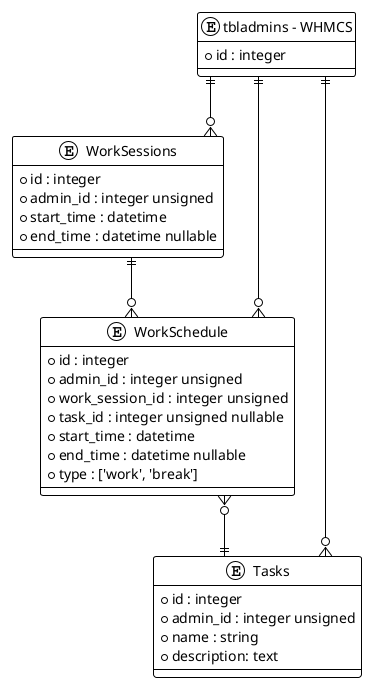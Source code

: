 @startuml

!theme plain
skinparam linetype ortho

entity "tbladmins - WHMCS" {
    * id : integer
}

entity "WorkSessions" {
    * id : integer
    * admin_id : integer unsigned
    * start_time : datetime
    * end_time : datetime nullable
}

entity "WorkSchedule" {
    * id : integer
    * admin_id : integer unsigned
    * work_session_id : integer unsigned
    * task_id : integer unsigned nullable
    * start_time : datetime
    * end_time : datetime nullable
    * type : ['work', 'break']
}

entity "Tasks" {
    * id : integer
    * admin_id : integer unsigned
    * name : string
    * description: text
}

"tbladmins - WHMCS" ||--o{ WorkSessions
"tbladmins - WHMCS" ||--o{ WorkSchedule
"tbladmins - WHMCS" ||--o{ Tasks
WorkSessions ||--o{ WorkSchedule
WorkSchedule }o--|| Tasks

@enduml